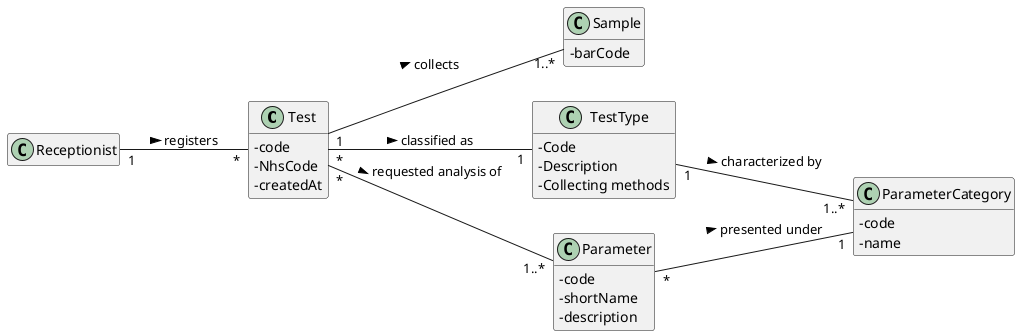 @startuml

left to right direction
skinparam classAttributeIconSize 0
hide empty methods
hide empty attributes

class Test{
- code
- NhsCode
- createdAt
}

class ParameterCategory{
  -code
  -name
}

class Receptionist{}

class Sample{
- barCode
}

class TestType{
- Code
- Description
- Collecting methods
}

class Parameter{
- code
- shortName
- description
}

Test "*" -- "1" TestType : classified as >
Test "1" -- "1..*" Sample : collects >
Test "*" -- "1..*" Parameter : requested analysis of >
Receptionist "1" -- "*" Test : registers >
Parameter "*" -- "1" ParameterCategory: presented under >
TestType "1" -- "1..*" ParameterCategory : characterized by >
@enduml